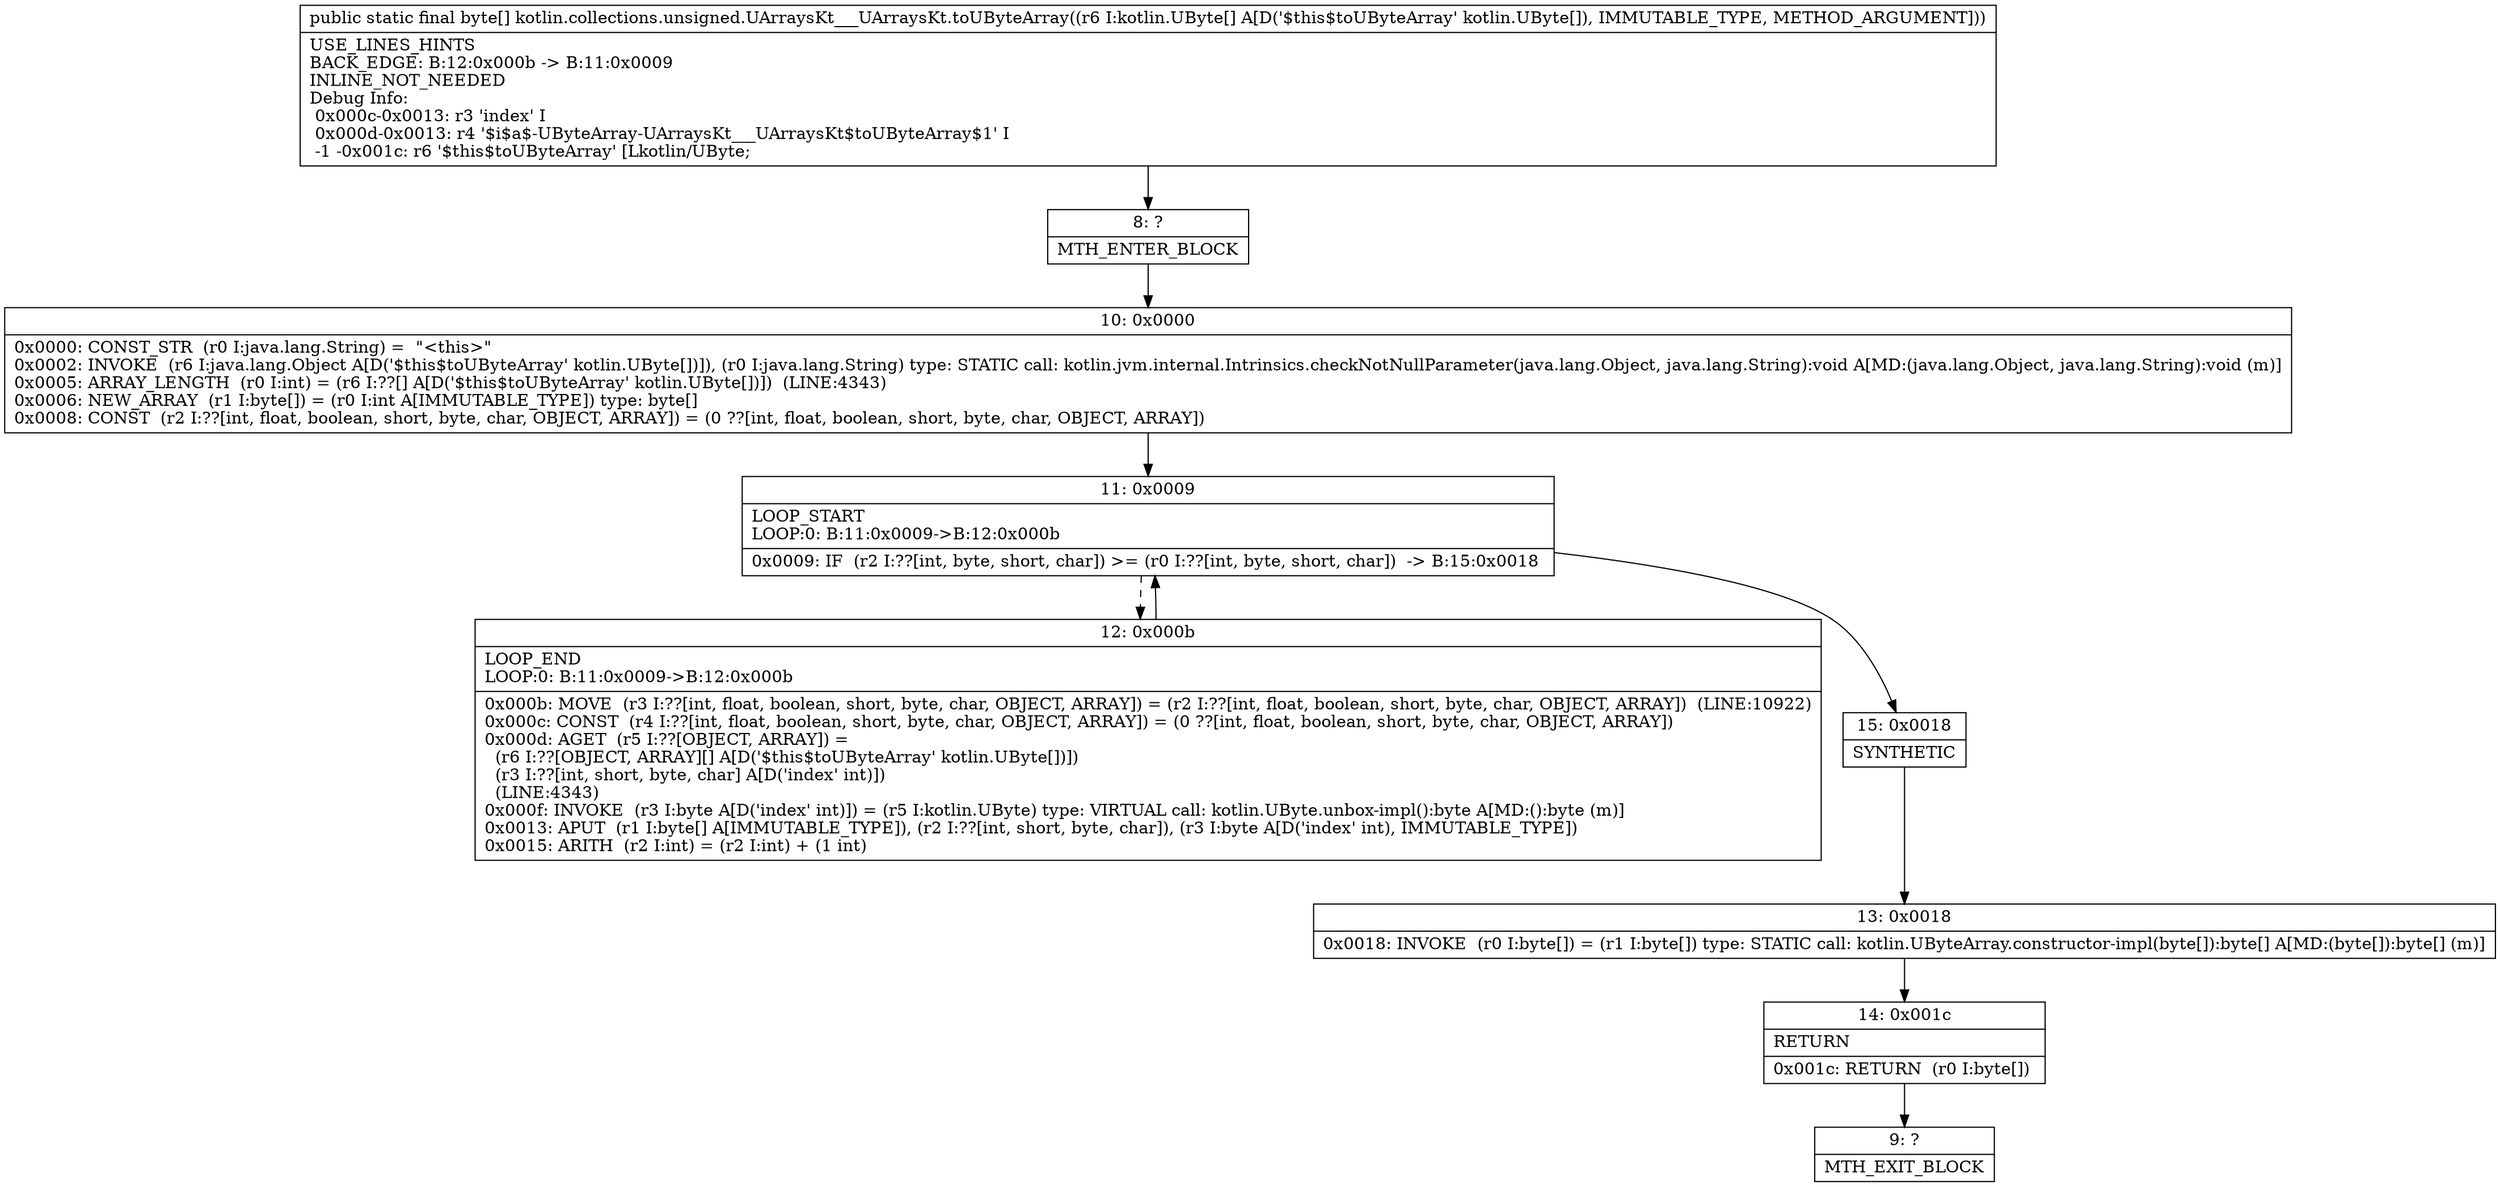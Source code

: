 digraph "CFG forkotlin.collections.unsigned.UArraysKt___UArraysKt.toUByteArray([Lkotlin\/UByte;)[B" {
Node_8 [shape=record,label="{8\:\ ?|MTH_ENTER_BLOCK\l}"];
Node_10 [shape=record,label="{10\:\ 0x0000|0x0000: CONST_STR  (r0 I:java.lang.String) =  \"\<this\>\" \l0x0002: INVOKE  (r6 I:java.lang.Object A[D('$this$toUByteArray' kotlin.UByte[])]), (r0 I:java.lang.String) type: STATIC call: kotlin.jvm.internal.Intrinsics.checkNotNullParameter(java.lang.Object, java.lang.String):void A[MD:(java.lang.Object, java.lang.String):void (m)]\l0x0005: ARRAY_LENGTH  (r0 I:int) = (r6 I:??[] A[D('$this$toUByteArray' kotlin.UByte[])])  (LINE:4343)\l0x0006: NEW_ARRAY  (r1 I:byte[]) = (r0 I:int A[IMMUTABLE_TYPE]) type: byte[] \l0x0008: CONST  (r2 I:??[int, float, boolean, short, byte, char, OBJECT, ARRAY]) = (0 ??[int, float, boolean, short, byte, char, OBJECT, ARRAY]) \l}"];
Node_11 [shape=record,label="{11\:\ 0x0009|LOOP_START\lLOOP:0: B:11:0x0009\-\>B:12:0x000b\l|0x0009: IF  (r2 I:??[int, byte, short, char]) \>= (r0 I:??[int, byte, short, char])  \-\> B:15:0x0018 \l}"];
Node_12 [shape=record,label="{12\:\ 0x000b|LOOP_END\lLOOP:0: B:11:0x0009\-\>B:12:0x000b\l|0x000b: MOVE  (r3 I:??[int, float, boolean, short, byte, char, OBJECT, ARRAY]) = (r2 I:??[int, float, boolean, short, byte, char, OBJECT, ARRAY])  (LINE:10922)\l0x000c: CONST  (r4 I:??[int, float, boolean, short, byte, char, OBJECT, ARRAY]) = (0 ??[int, float, boolean, short, byte, char, OBJECT, ARRAY]) \l0x000d: AGET  (r5 I:??[OBJECT, ARRAY]) = \l  (r6 I:??[OBJECT, ARRAY][] A[D('$this$toUByteArray' kotlin.UByte[])])\l  (r3 I:??[int, short, byte, char] A[D('index' int)])\l  (LINE:4343)\l0x000f: INVOKE  (r3 I:byte A[D('index' int)]) = (r5 I:kotlin.UByte) type: VIRTUAL call: kotlin.UByte.unbox\-impl():byte A[MD:():byte (m)]\l0x0013: APUT  (r1 I:byte[] A[IMMUTABLE_TYPE]), (r2 I:??[int, short, byte, char]), (r3 I:byte A[D('index' int), IMMUTABLE_TYPE]) \l0x0015: ARITH  (r2 I:int) = (r2 I:int) + (1 int) \l}"];
Node_15 [shape=record,label="{15\:\ 0x0018|SYNTHETIC\l}"];
Node_13 [shape=record,label="{13\:\ 0x0018|0x0018: INVOKE  (r0 I:byte[]) = (r1 I:byte[]) type: STATIC call: kotlin.UByteArray.constructor\-impl(byte[]):byte[] A[MD:(byte[]):byte[] (m)]\l}"];
Node_14 [shape=record,label="{14\:\ 0x001c|RETURN\l|0x001c: RETURN  (r0 I:byte[]) \l}"];
Node_9 [shape=record,label="{9\:\ ?|MTH_EXIT_BLOCK\l}"];
MethodNode[shape=record,label="{public static final byte[] kotlin.collections.unsigned.UArraysKt___UArraysKt.toUByteArray((r6 I:kotlin.UByte[] A[D('$this$toUByteArray' kotlin.UByte[]), IMMUTABLE_TYPE, METHOD_ARGUMENT]))  | USE_LINES_HINTS\lBACK_EDGE: B:12:0x000b \-\> B:11:0x0009\lINLINE_NOT_NEEDED\lDebug Info:\l  0x000c\-0x0013: r3 'index' I\l  0x000d\-0x0013: r4 '$i$a$\-UByteArray\-UArraysKt___UArraysKt$toUByteArray$1' I\l  \-1 \-0x001c: r6 '$this$toUByteArray' [Lkotlin\/UByte;\l}"];
MethodNode -> Node_8;Node_8 -> Node_10;
Node_10 -> Node_11;
Node_11 -> Node_12[style=dashed];
Node_11 -> Node_15;
Node_12 -> Node_11;
Node_15 -> Node_13;
Node_13 -> Node_14;
Node_14 -> Node_9;
}

